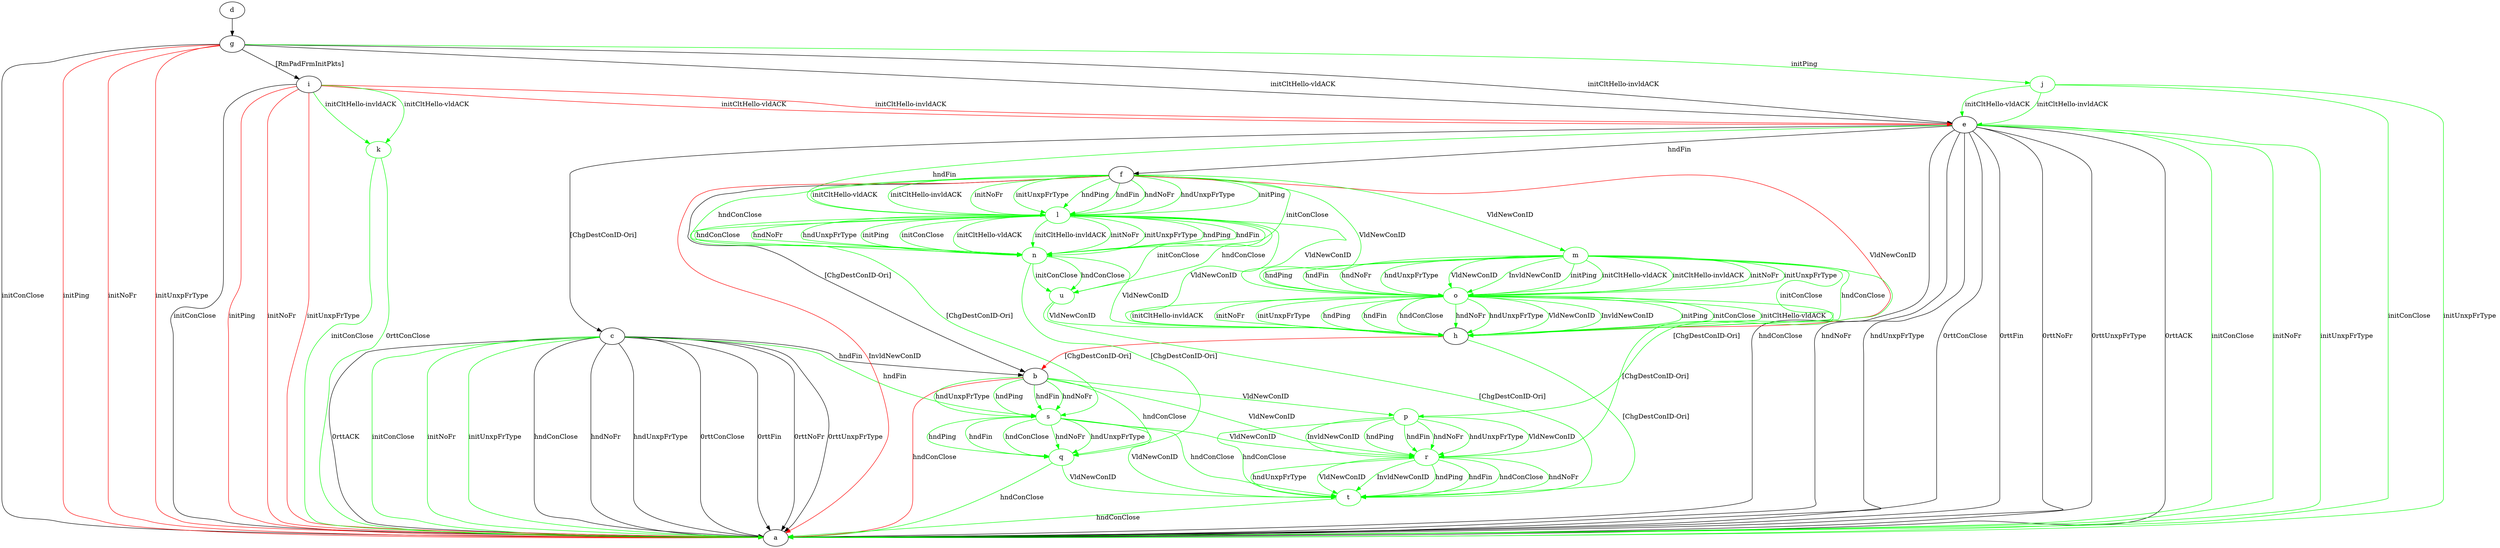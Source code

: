 digraph "" {
	b -> a	[key=0,
		color=red,
		label="hndConClose "];
	p	[color=green];
	b -> p	[key=0,
		color=green,
		label="VldNewConID "];
	q	[color=green];
	b -> q	[key=0,
		color=green,
		label="hndConClose "];
	r	[color=green];
	b -> r	[key=0,
		color=green,
		label="VldNewConID "];
	s	[color=green];
	b -> s	[key=0,
		color=green,
		label="hndPing "];
	b -> s	[key=1,
		color=green,
		label="hndFin "];
	b -> s	[key=2,
		color=green,
		label="hndNoFr "];
	b -> s	[key=3,
		color=green,
		label="hndUnxpFrType "];
	c -> a	[key=0,
		label="hndConClose "];
	c -> a	[key=1,
		label="hndNoFr "];
	c -> a	[key=2,
		label="hndUnxpFrType "];
	c -> a	[key=3,
		label="0rttConClose "];
	c -> a	[key=4,
		label="0rttFin "];
	c -> a	[key=5,
		label="0rttNoFr "];
	c -> a	[key=6,
		label="0rttUnxpFrType "];
	c -> a	[key=7,
		label="0rttACK "];
	c -> a	[key=8,
		color=green,
		label="initConClose "];
	c -> a	[key=9,
		color=green,
		label="initNoFr "];
	c -> a	[key=10,
		color=green,
		label="initUnxpFrType "];
	c -> b	[key=0,
		label="hndFin "];
	c -> s	[key=0,
		color=green,
		label="hndFin "];
	d -> g	[key=0];
	e -> a	[key=0,
		label="hndConClose "];
	e -> a	[key=1,
		label="hndNoFr "];
	e -> a	[key=2,
		label="hndUnxpFrType "];
	e -> a	[key=3,
		label="0rttConClose "];
	e -> a	[key=4,
		label="0rttFin "];
	e -> a	[key=5,
		label="0rttNoFr "];
	e -> a	[key=6,
		label="0rttUnxpFrType "];
	e -> a	[key=7,
		label="0rttACK "];
	e -> a	[key=8,
		color=green,
		label="initConClose "];
	e -> a	[key=9,
		color=green,
		label="initNoFr "];
	e -> a	[key=10,
		color=green,
		label="initUnxpFrType "];
	e -> c	[key=0,
		label="[ChgDestConID-Ori] "];
	e -> f	[key=0,
		label="hndFin "];
	l	[color=green];
	e -> l	[key=0,
		color=green,
		label="hndFin "];
	f -> a	[key=0,
		color=red,
		label="InvldNewConID "];
	f -> b	[key=0,
		label="[ChgDestConID-Ori] "];
	f -> h	[key=0,
		color=red,
		label="VldNewConID "];
	f -> l	[key=0,
		color=green,
		label="initPing "];
	f -> l	[key=1,
		color=green,
		label="initCltHello-vldACK "];
	f -> l	[key=2,
		color=green,
		label="initCltHello-invldACK "];
	f -> l	[key=3,
		color=green,
		label="initNoFr "];
	f -> l	[key=4,
		color=green,
		label="initUnxpFrType "];
	f -> l	[key=5,
		color=green,
		label="hndPing "];
	f -> l	[key=6,
		color=green,
		label="hndFin "];
	f -> l	[key=7,
		color=green,
		label="hndNoFr "];
	f -> l	[key=8,
		color=green,
		label="hndUnxpFrType "];
	m	[color=green];
	f -> m	[key=0,
		color=green,
		label="VldNewConID "];
	n	[color=green];
	f -> n	[key=0,
		color=green,
		label="initConClose "];
	f -> n	[key=1,
		color=green,
		label="hndConClose "];
	o	[color=green];
	f -> o	[key=0,
		color=green,
		label="VldNewConID "];
	g -> a	[key=0,
		label="initConClose "];
	g -> a	[key=1,
		color=red,
		label="initPing "];
	g -> a	[key=2,
		color=red,
		label="initNoFr "];
	g -> a	[key=3,
		color=red,
		label="initUnxpFrType "];
	g -> e	[key=0,
		label="initCltHello-vldACK "];
	g -> e	[key=1,
		label="initCltHello-invldACK "];
	g -> i	[key=0,
		label="[RmPadFrmInitPkts] "];
	j	[color=green];
	g -> j	[key=0,
		color=green,
		label="initPing "];
	h -> b	[key=0,
		color=red,
		label="[ChgDestConID-Ori] "];
	t	[color=green];
	h -> t	[key=0,
		color=green,
		label="[ChgDestConID-Ori] "];
	i -> a	[key=0,
		label="initConClose "];
	i -> a	[key=1,
		color=red,
		label="initPing "];
	i -> a	[key=2,
		color=red,
		label="initNoFr "];
	i -> a	[key=3,
		color=red,
		label="initUnxpFrType "];
	i -> e	[key=0,
		color=red,
		label="initCltHello-vldACK "];
	i -> e	[key=1,
		color=red,
		label="initCltHello-invldACK "];
	k	[color=green];
	i -> k	[key=0,
		color=green,
		label="initCltHello-vldACK "];
	i -> k	[key=1,
		color=green,
		label="initCltHello-invldACK "];
	j -> a	[key=0,
		color=green,
		label="initConClose "];
	j -> a	[key=1,
		color=green,
		label="initUnxpFrType "];
	j -> e	[key=0,
		color=green,
		label="initCltHello-vldACK "];
	j -> e	[key=1,
		color=green,
		label="initCltHello-invldACK "];
	k -> a	[key=0,
		color=green,
		label="initConClose "];
	k -> a	[key=1,
		color=green,
		label="0rttConClose "];
	l -> h	[key=0,
		color=green,
		label="VldNewConID "];
	l -> n	[key=0,
		color=green,
		label="initPing "];
	l -> n	[key=1,
		color=green,
		label="initConClose "];
	l -> n	[key=2,
		color=green,
		label="initCltHello-vldACK "];
	l -> n	[key=3,
		color=green,
		label="initCltHello-invldACK "];
	l -> n	[key=4,
		color=green,
		label="initNoFr "];
	l -> n	[key=5,
		color=green,
		label="initUnxpFrType "];
	l -> n	[key=6,
		color=green,
		label="hndPing "];
	l -> n	[key=7,
		color=green,
		label="hndFin "];
	l -> n	[key=8,
		color=green,
		label="hndConClose "];
	l -> n	[key=9,
		color=green,
		label="hndNoFr "];
	l -> n	[key=10,
		color=green,
		label="hndUnxpFrType "];
	l -> o	[key=0,
		color=green,
		label="VldNewConID "];
	l -> s	[key=0,
		color=green,
		label="[ChgDestConID-Ori] "];
	u	[color=green];
	l -> u	[key=0,
		color=green,
		label="initConClose "];
	l -> u	[key=1,
		color=green,
		label="hndConClose "];
	m -> h	[key=0,
		color=green,
		label="initConClose "];
	m -> h	[key=1,
		color=green,
		label="hndConClose "];
	m -> o	[key=0,
		color=green,
		label="initPing "];
	m -> o	[key=1,
		color=green,
		label="initCltHello-vldACK "];
	m -> o	[key=2,
		color=green,
		label="initCltHello-invldACK "];
	m -> o	[key=3,
		color=green,
		label="initNoFr "];
	m -> o	[key=4,
		color=green,
		label="initUnxpFrType "];
	m -> o	[key=5,
		color=green,
		label="hndPing "];
	m -> o	[key=6,
		color=green,
		label="hndFin "];
	m -> o	[key=7,
		color=green,
		label="hndNoFr "];
	m -> o	[key=8,
		color=green,
		label="hndUnxpFrType "];
	m -> o	[key=9,
		color=green,
		label="VldNewConID "];
	m -> o	[key=10,
		color=green,
		label="InvldNewConID "];
	m -> p	[key=0,
		color=green,
		label="[ChgDestConID-Ori] "];
	n -> h	[key=0,
		color=green,
		label="VldNewConID "];
	n -> q	[key=0,
		color=green,
		label="[ChgDestConID-Ori] "];
	n -> u	[key=0,
		color=green,
		label="initConClose "];
	n -> u	[key=1,
		color=green,
		label="hndConClose "];
	o -> h	[key=0,
		color=green,
		label="initPing "];
	o -> h	[key=1,
		color=green,
		label="initConClose "];
	o -> h	[key=2,
		color=green,
		label="initCltHello-vldACK "];
	o -> h	[key=3,
		color=green,
		label="initCltHello-invldACK "];
	o -> h	[key=4,
		color=green,
		label="initNoFr "];
	o -> h	[key=5,
		color=green,
		label="initUnxpFrType "];
	o -> h	[key=6,
		color=green,
		label="hndPing "];
	o -> h	[key=7,
		color=green,
		label="hndFin "];
	o -> h	[key=8,
		color=green,
		label="hndConClose "];
	o -> h	[key=9,
		color=green,
		label="hndNoFr "];
	o -> h	[key=10,
		color=green,
		label="hndUnxpFrType "];
	o -> h	[key=11,
		color=green,
		label="VldNewConID "];
	o -> h	[key=12,
		color=green,
		label="InvldNewConID "];
	o -> r	[key=0,
		color=green,
		label="[ChgDestConID-Ori] "];
	p -> r	[key=0,
		color=green,
		label="hndPing "];
	p -> r	[key=1,
		color=green,
		label="hndFin "];
	p -> r	[key=2,
		color=green,
		label="hndNoFr "];
	p -> r	[key=3,
		color=green,
		label="hndUnxpFrType "];
	p -> r	[key=4,
		color=green,
		label="VldNewConID "];
	p -> r	[key=5,
		color=green,
		label="InvldNewConID "];
	p -> t	[key=0,
		color=green,
		label="hndConClose "];
	q -> a	[key=0,
		color=green,
		label="hndConClose "];
	q -> t	[key=0,
		color=green,
		label="VldNewConID "];
	r -> t	[key=0,
		color=green,
		label="hndPing "];
	r -> t	[key=1,
		color=green,
		label="hndFin "];
	r -> t	[key=2,
		color=green,
		label="hndConClose "];
	r -> t	[key=3,
		color=green,
		label="hndNoFr "];
	r -> t	[key=4,
		color=green,
		label="hndUnxpFrType "];
	r -> t	[key=5,
		color=green,
		label="VldNewConID "];
	r -> t	[key=6,
		color=green,
		label="InvldNewConID "];
	s -> q	[key=0,
		color=green,
		label="hndPing "];
	s -> q	[key=1,
		color=green,
		label="hndFin "];
	s -> q	[key=2,
		color=green,
		label="hndConClose "];
	s -> q	[key=3,
		color=green,
		label="hndNoFr "];
	s -> q	[key=4,
		color=green,
		label="hndUnxpFrType "];
	s -> r	[key=0,
		color=green,
		label="VldNewConID "];
	s -> t	[key=0,
		color=green,
		label="hndConClose "];
	s -> t	[key=1,
		color=green,
		label="VldNewConID "];
	t -> a	[key=0,
		color=green,
		label="hndConClose "];
	u -> h	[key=0,
		color=green,
		label="VldNewConID "];
	u -> t	[key=0,
		color=green,
		label="[ChgDestConID-Ori] "];
}
